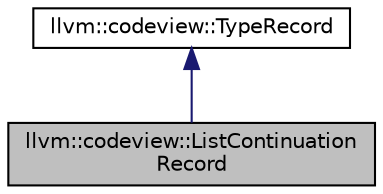 digraph "llvm::codeview::ListContinuationRecord"
{
 // LATEX_PDF_SIZE
  bgcolor="transparent";
  edge [fontname="Helvetica",fontsize="10",labelfontname="Helvetica",labelfontsize="10"];
  node [fontname="Helvetica",fontsize="10",shape="box"];
  Node1 [label="llvm::codeview::ListContinuation\lRecord",height=0.2,width=0.4,color="black", fillcolor="grey75", style="filled", fontcolor="black",tooltip="LF_INDEX - Used to chain two large LF_FIELDLIST or LF_METHODLIST records together."];
  Node2 -> Node1 [dir="back",color="midnightblue",fontsize="10",style="solid",fontname="Helvetica"];
  Node2 [label="llvm::codeview::TypeRecord",height=0.2,width=0.4,color="black",URL="$classllvm_1_1codeview_1_1TypeRecord.html",tooltip=" "];
}

